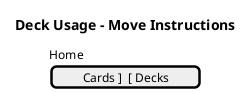 @startuml
title CardPro Wireframes (PlantUML Salt)

' Home
salt
{
  {T
    Home
  }
  [ Cards ]  [ Decks ]
}

newpage
title Cards - List
salt
{
  {T Cards}
  {#
    Name | Rarity | Set | Memo
    Pikachu | C | SV | ...
  }
  [ + Add ]  [ Refresh ]
}

newpage
title Cards - Add/Edit Dialog
salt
{
  {T Add / Edit Card}
  Name        | "                     "
  Rarity      | "        "
  Set         | "                     "
  Effect      | ^ Select Effect ^
  Memo        |
              | {SI
                  Lorem ipsum dolor sit amet, consectetur adipiscing elit.
                  .
                  "                         "
                }
  [ Cancel ]  [ Save ]
}

newpage
title Decks - List
salt
{
  {T Decks}
  {#
    Name | Description | Type | Cards
    Grass Deck | test deck | deck | 60
  }
  [ + Add ]  [ Refresh ]
}

newpage
title Deck - Detail
salt
{
  {T Deck: (selected)}
  {#
    Name | Location | Memo
    Pikachu | main | ...
    Professor Oak | side | ...
  }
  [ + Add Card ]  [ Edit Deck ]  [ Delete Deck ]  [ Use Deck ]
}

newpage
title Deck Usage - Move Instructions
salt
{
  {T Move Instructions}
  {#
    Card | From | To | Count | Location
    Professor Oak | Storage | Deck A | 1 | main
    Komala | Deck B | Storage | 2 | side
  }
  [ Move Completed ]  [ Recompute ]  [ Cancel ]
}

@enduml
